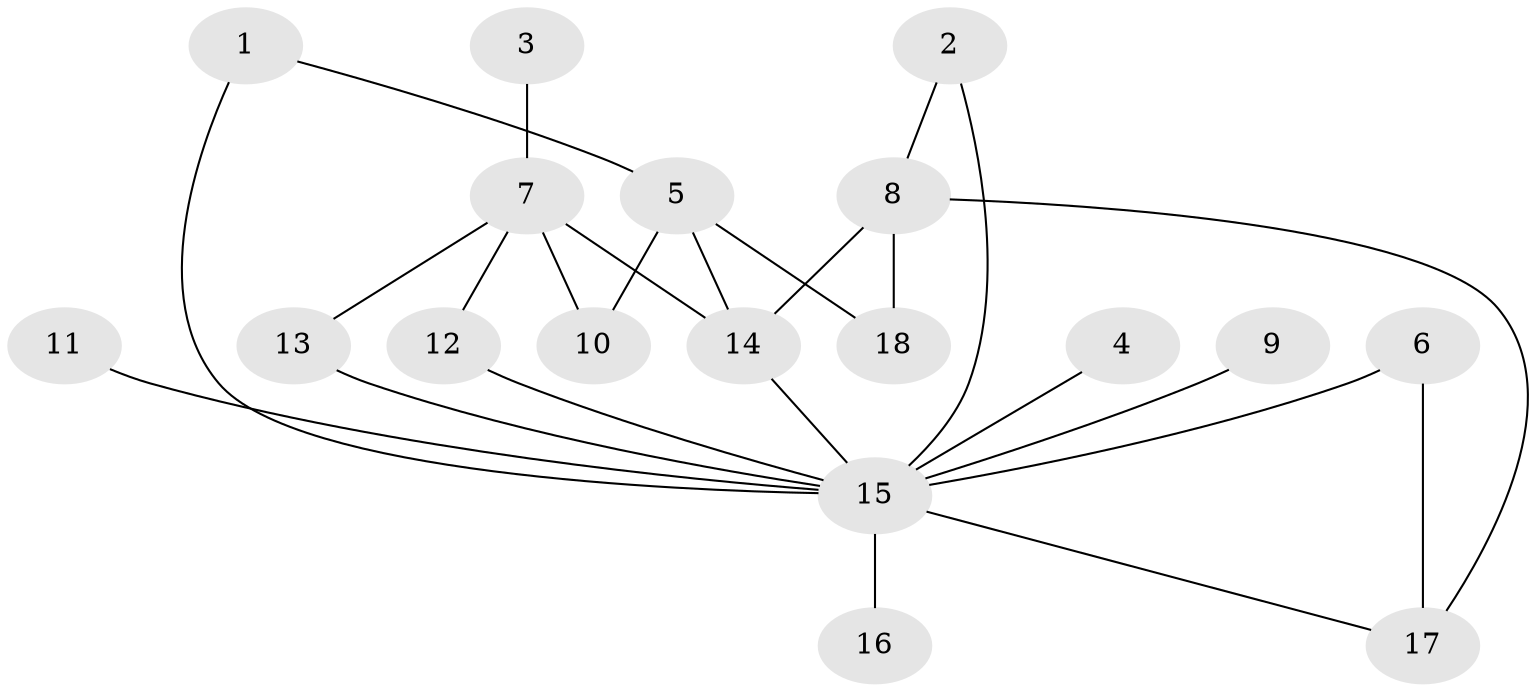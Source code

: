 // original degree distribution, {4: 0.10909090909090909, 14: 0.01818181818181818, 5: 0.01818181818181818, 2: 0.2, 3: 0.10909090909090909, 8: 0.01818181818181818, 1: 0.509090909090909, 7: 0.01818181818181818}
// Generated by graph-tools (version 1.1) at 2025/36/03/04/25 23:36:56]
// undirected, 18 vertices, 25 edges
graph export_dot {
  node [color=gray90,style=filled];
  1;
  2;
  3;
  4;
  5;
  6;
  7;
  8;
  9;
  10;
  11;
  12;
  13;
  14;
  15;
  16;
  17;
  18;
  1 -- 5 [weight=1.0];
  1 -- 15 [weight=1.0];
  2 -- 8 [weight=1.0];
  2 -- 15 [weight=1.0];
  3 -- 7 [weight=1.0];
  4 -- 15 [weight=1.0];
  5 -- 10 [weight=1.0];
  5 -- 14 [weight=1.0];
  5 -- 18 [weight=1.0];
  6 -- 15 [weight=1.0];
  6 -- 17 [weight=2.0];
  7 -- 10 [weight=1.0];
  7 -- 12 [weight=1.0];
  7 -- 13 [weight=1.0];
  7 -- 14 [weight=1.0];
  8 -- 14 [weight=1.0];
  8 -- 17 [weight=1.0];
  8 -- 18 [weight=1.0];
  9 -- 15 [weight=1.0];
  11 -- 15 [weight=1.0];
  12 -- 15 [weight=1.0];
  13 -- 15 [weight=1.0];
  14 -- 15 [weight=1.0];
  15 -- 16 [weight=1.0];
  15 -- 17 [weight=1.0];
}
